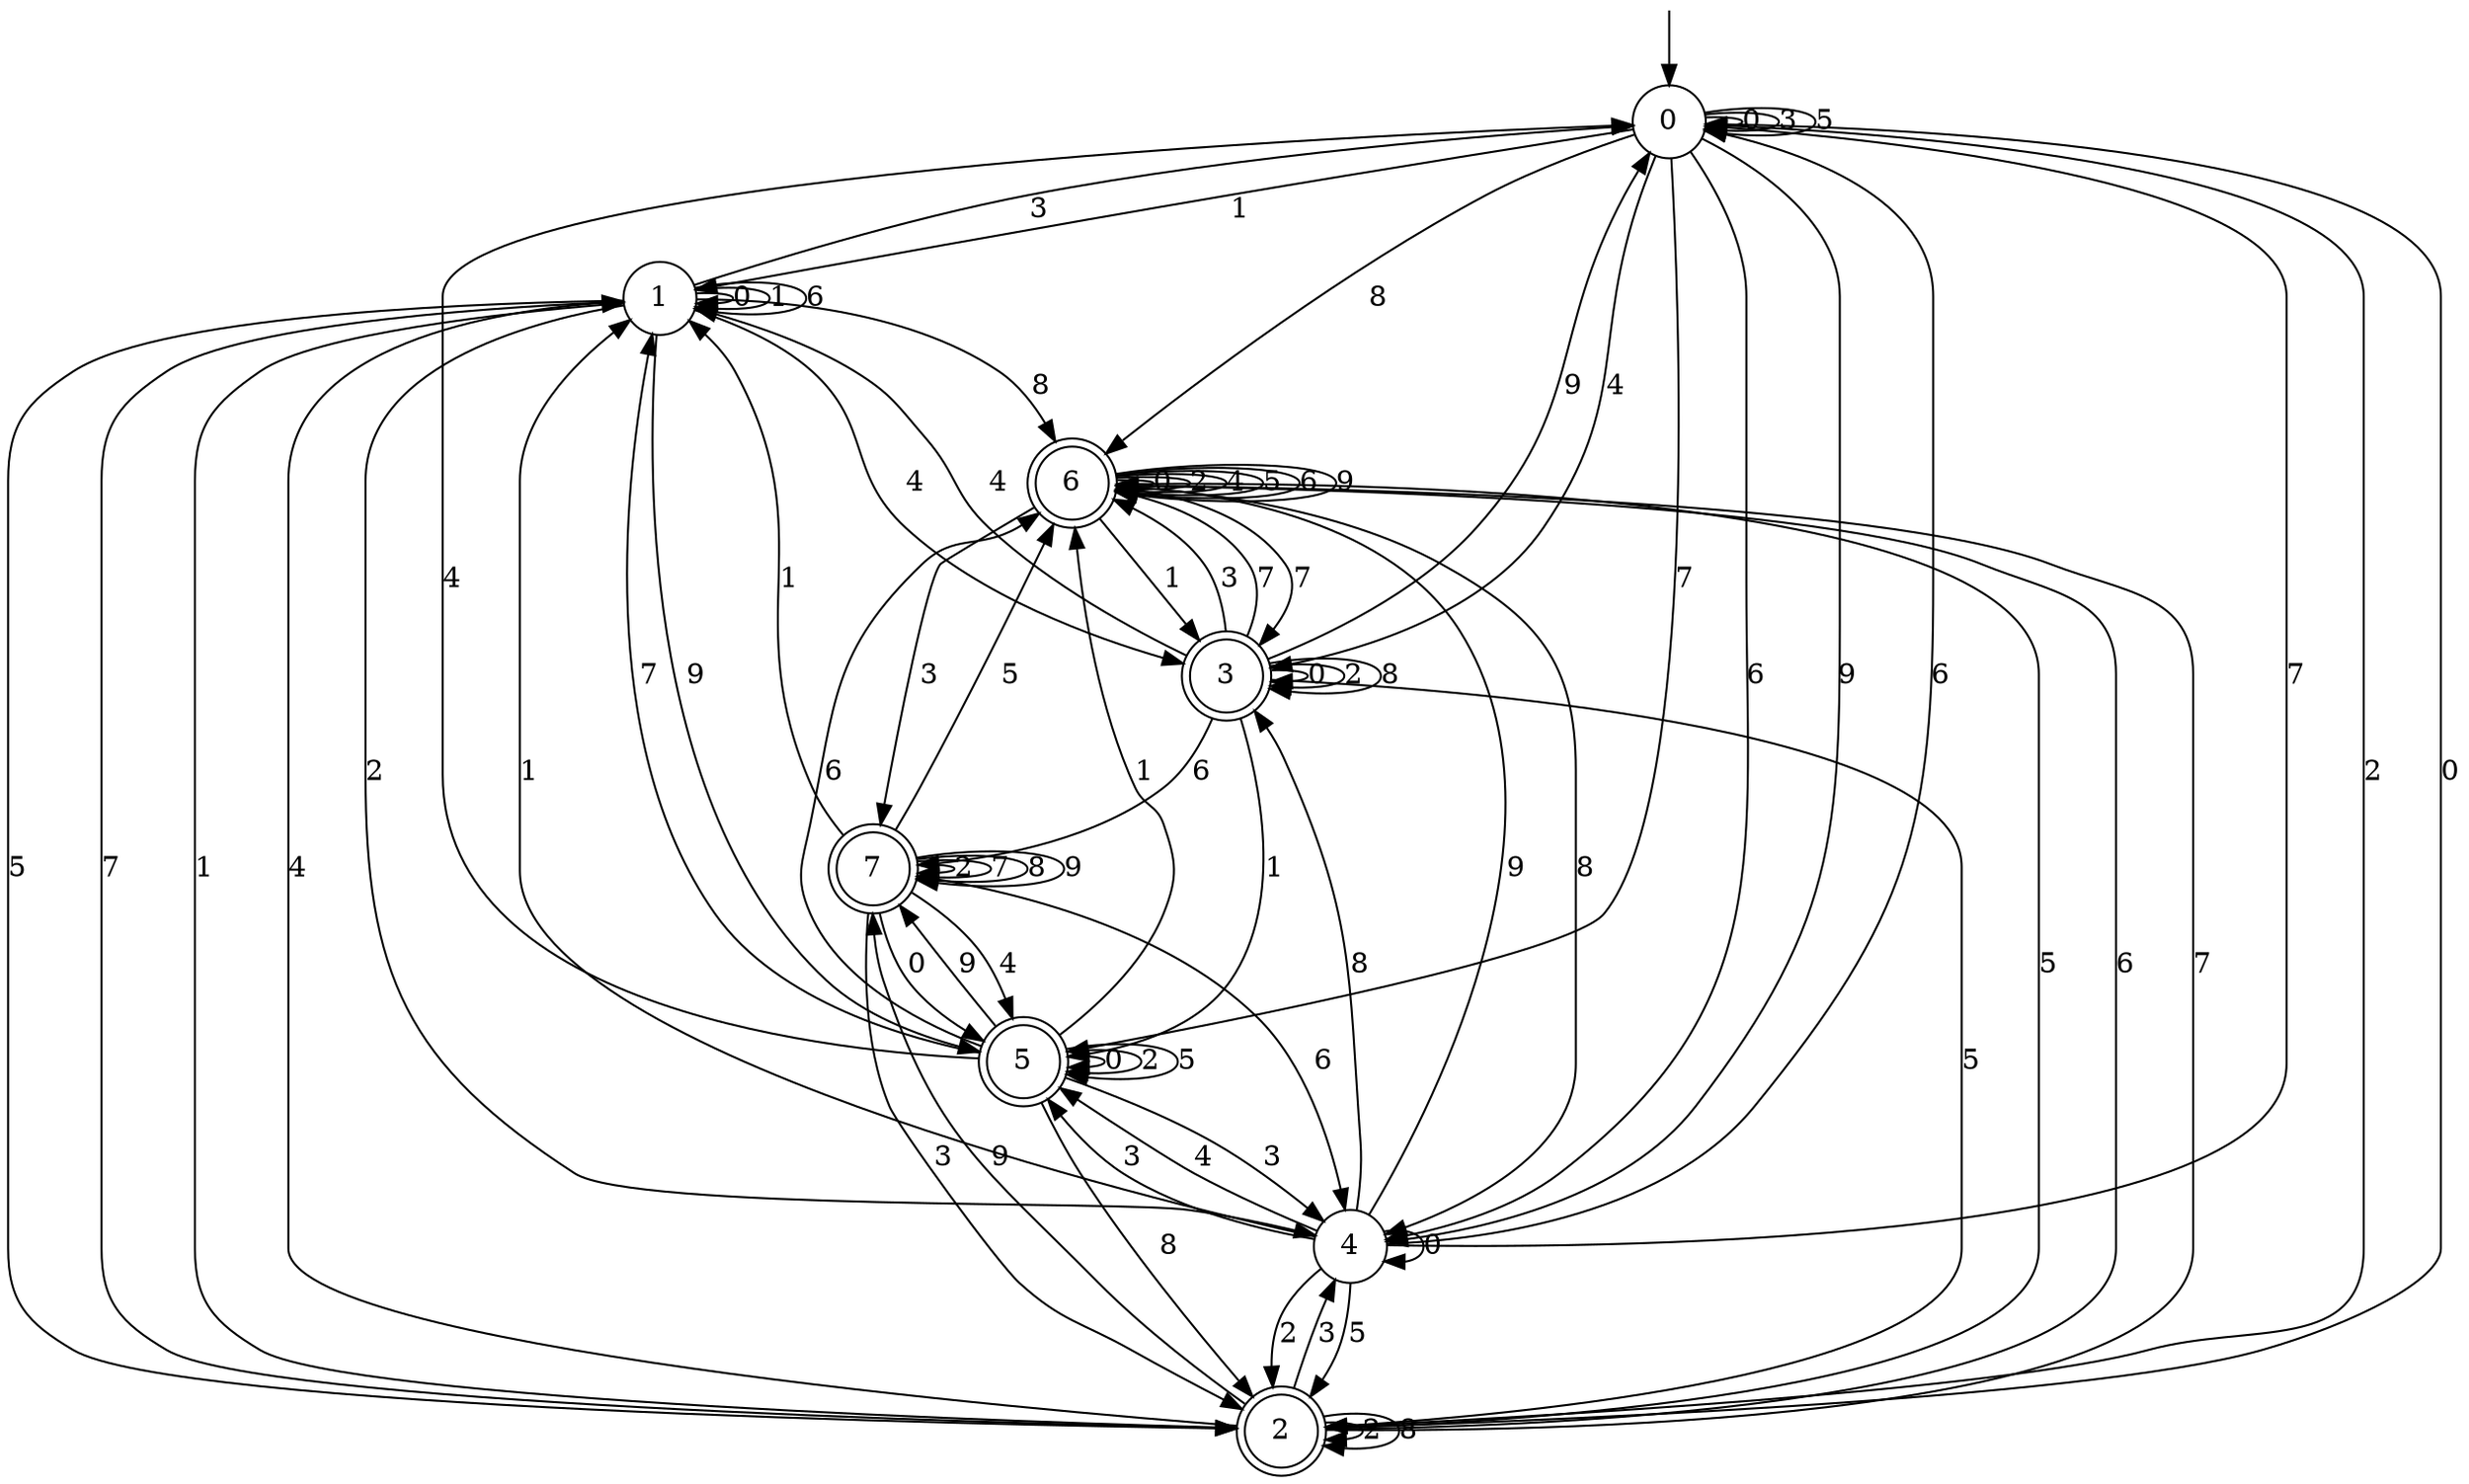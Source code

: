 digraph g {

	s0 [shape="circle" label="0"];
	s1 [shape="circle" label="1"];
	s2 [shape="doublecircle" label="2"];
	s3 [shape="doublecircle" label="3"];
	s4 [shape="circle" label="4"];
	s5 [shape="doublecircle" label="5"];
	s6 [shape="doublecircle" label="6"];
	s7 [shape="doublecircle" label="7"];
	s0 -> s0 [label="0"];
	s0 -> s1 [label="1"];
	s0 -> s2 [label="2"];
	s0 -> s0 [label="3"];
	s0 -> s3 [label="4"];
	s0 -> s0 [label="5"];
	s0 -> s4 [label="6"];
	s0 -> s5 [label="7"];
	s0 -> s6 [label="8"];
	s0 -> s4 [label="9"];
	s1 -> s1 [label="0"];
	s1 -> s1 [label="1"];
	s1 -> s4 [label="2"];
	s1 -> s0 [label="3"];
	s1 -> s3 [label="4"];
	s1 -> s2 [label="5"];
	s1 -> s1 [label="6"];
	s1 -> s2 [label="7"];
	s1 -> s6 [label="8"];
	s1 -> s5 [label="9"];
	s2 -> s0 [label="0"];
	s2 -> s1 [label="1"];
	s2 -> s2 [label="2"];
	s2 -> s4 [label="3"];
	s2 -> s1 [label="4"];
	s2 -> s6 [label="5"];
	s2 -> s6 [label="6"];
	s2 -> s6 [label="7"];
	s2 -> s2 [label="8"];
	s2 -> s7 [label="9"];
	s3 -> s3 [label="0"];
	s3 -> s5 [label="1"];
	s3 -> s3 [label="2"];
	s3 -> s6 [label="3"];
	s3 -> s1 [label="4"];
	s3 -> s2 [label="5"];
	s3 -> s7 [label="6"];
	s3 -> s6 [label="7"];
	s3 -> s3 [label="8"];
	s3 -> s0 [label="9"];
	s4 -> s4 [label="0"];
	s4 -> s1 [label="1"];
	s4 -> s2 [label="2"];
	s4 -> s5 [label="3"];
	s4 -> s5 [label="4"];
	s4 -> s2 [label="5"];
	s4 -> s0 [label="6"];
	s4 -> s0 [label="7"];
	s4 -> s3 [label="8"];
	s4 -> s6 [label="9"];
	s5 -> s5 [label="0"];
	s5 -> s6 [label="1"];
	s5 -> s5 [label="2"];
	s5 -> s4 [label="3"];
	s5 -> s0 [label="4"];
	s5 -> s5 [label="5"];
	s5 -> s6 [label="6"];
	s5 -> s1 [label="7"];
	s5 -> s2 [label="8"];
	s5 -> s7 [label="9"];
	s6 -> s6 [label="0"];
	s6 -> s3 [label="1"];
	s6 -> s6 [label="2"];
	s6 -> s7 [label="3"];
	s6 -> s6 [label="4"];
	s6 -> s6 [label="5"];
	s6 -> s6 [label="6"];
	s6 -> s3 [label="7"];
	s6 -> s4 [label="8"];
	s6 -> s6 [label="9"];
	s7 -> s5 [label="0"];
	s7 -> s1 [label="1"];
	s7 -> s7 [label="2"];
	s7 -> s2 [label="3"];
	s7 -> s5 [label="4"];
	s7 -> s6 [label="5"];
	s7 -> s4 [label="6"];
	s7 -> s7 [label="7"];
	s7 -> s7 [label="8"];
	s7 -> s7 [label="9"];

__start0 [label="" shape="none" width="0" height="0"];
__start0 -> s0;

}
